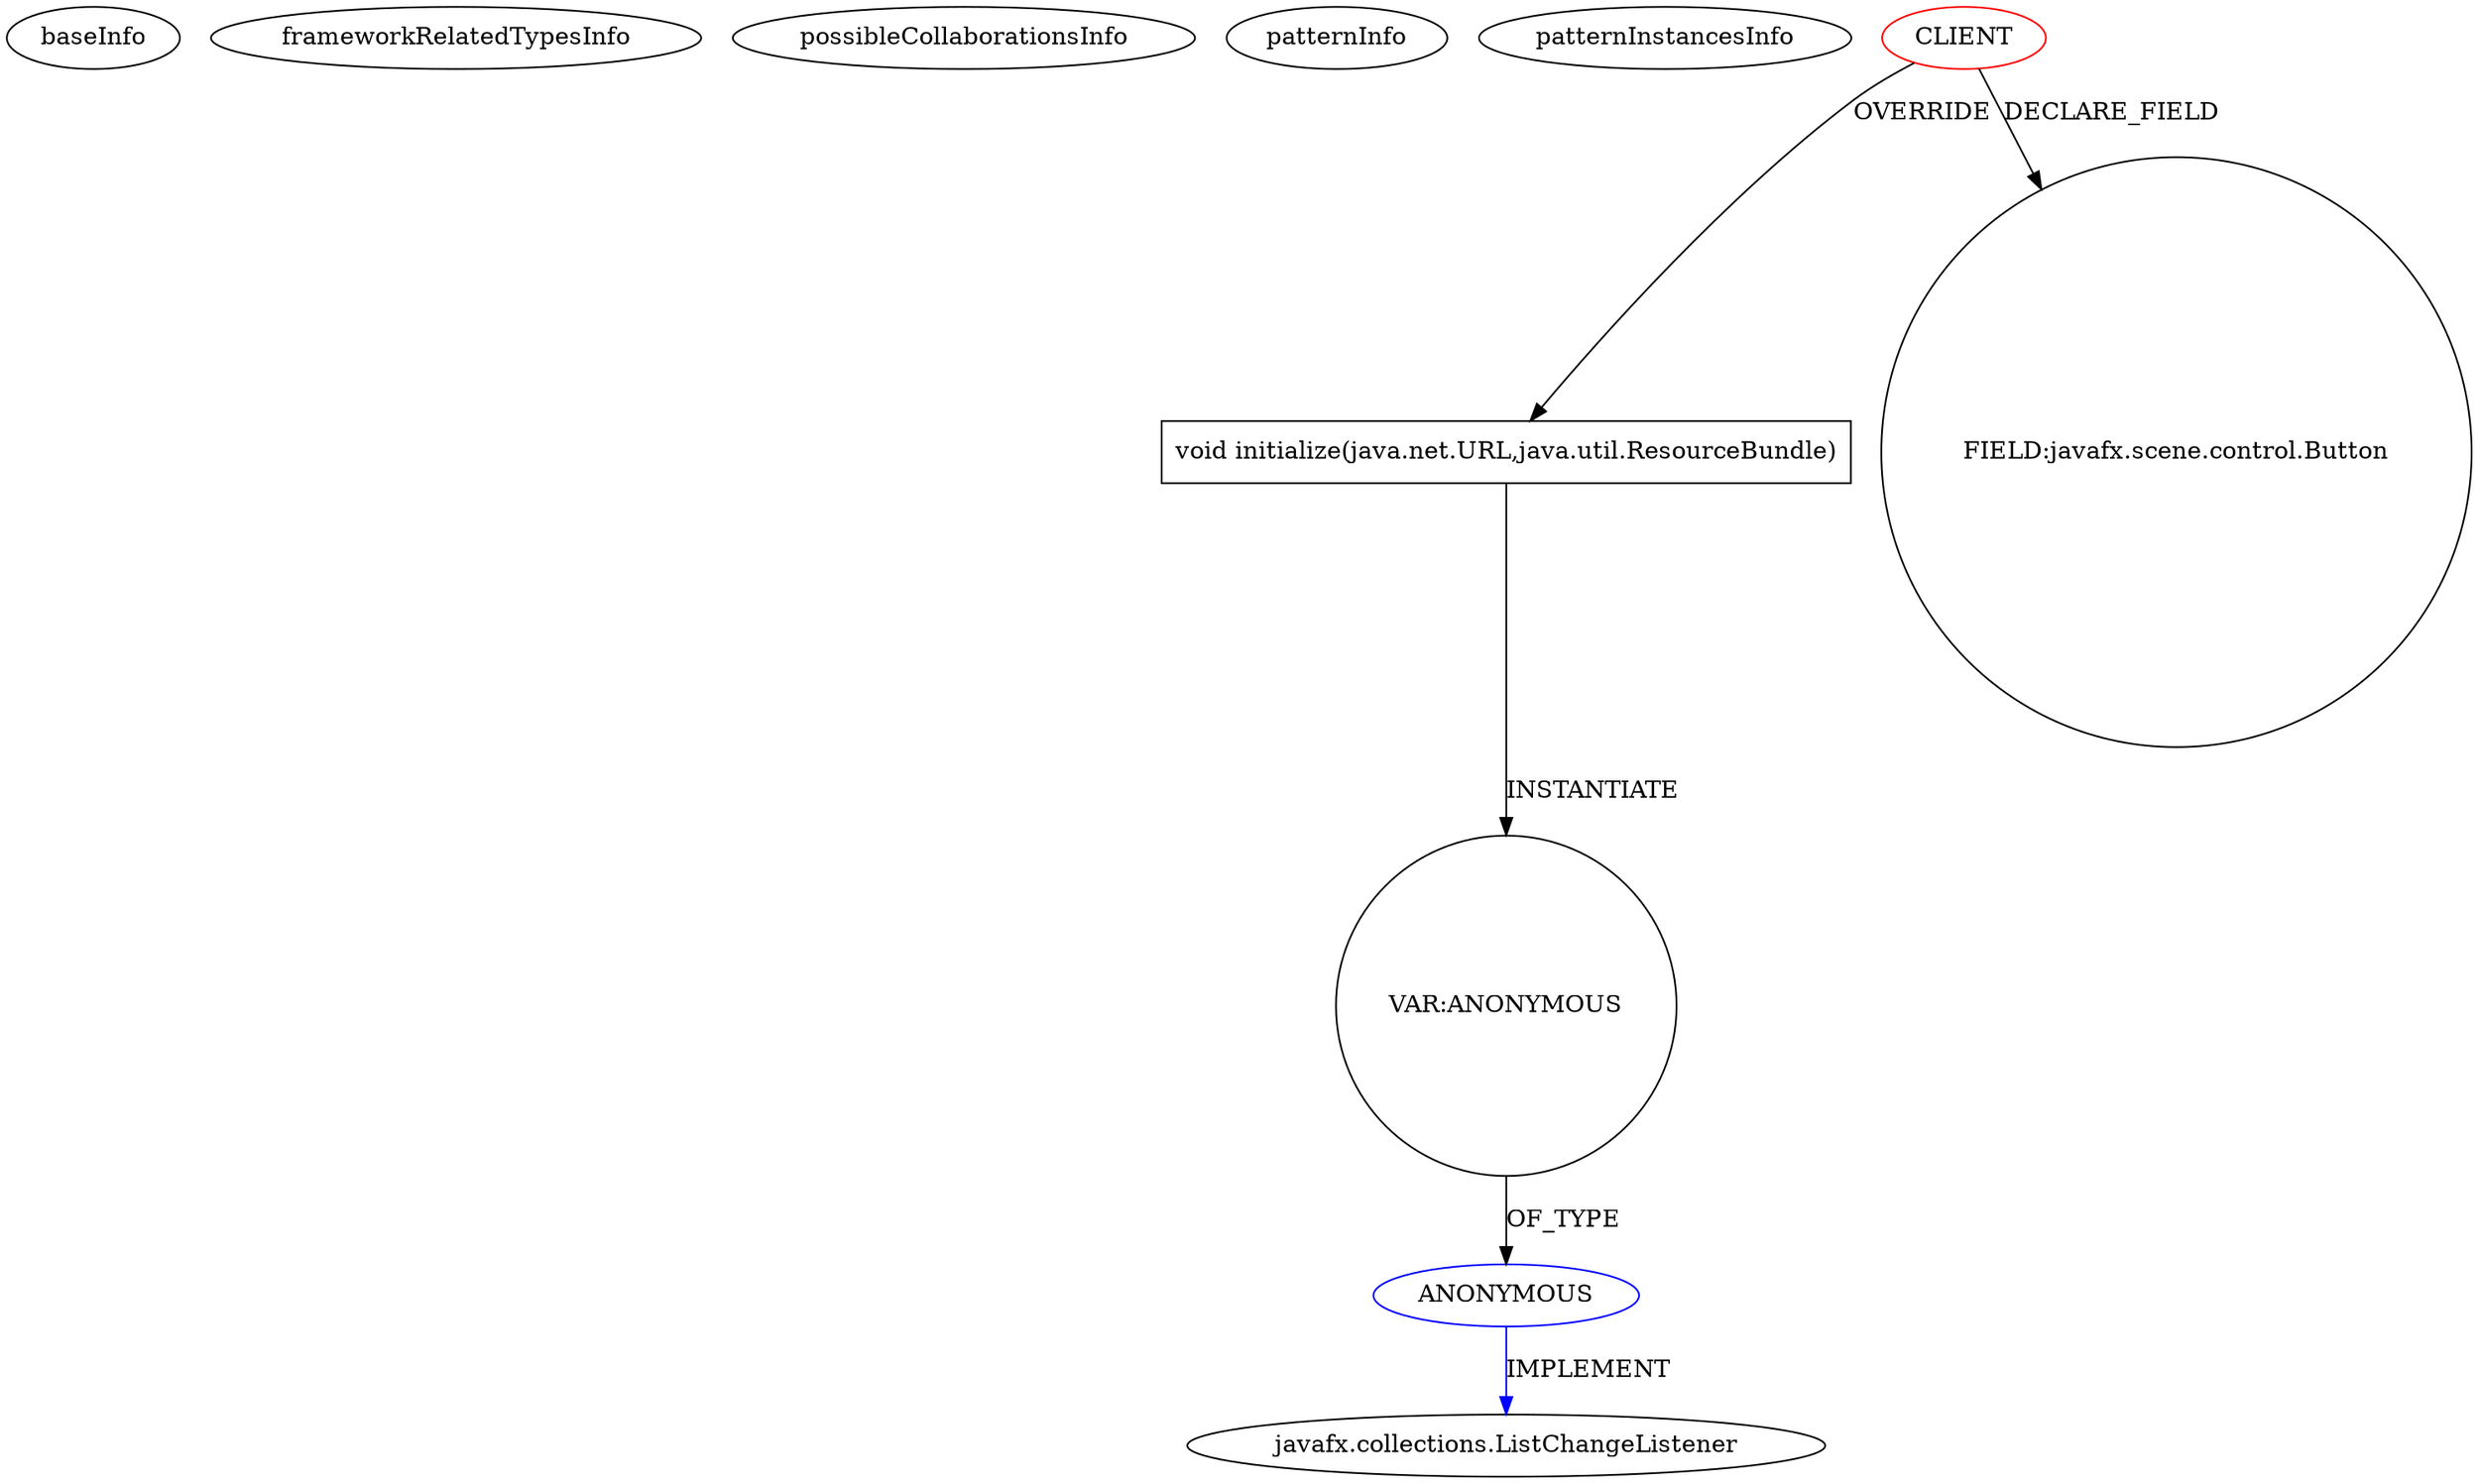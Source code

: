 digraph {
baseInfo[graphId=1763,category="pattern",isAnonymous=false,possibleRelation=false]
frameworkRelatedTypesInfo[]
possibleCollaborationsInfo[]
patternInfo[frequency=2.0,patternRootClient=0]
patternInstancesInfo[0="7thwheel-medaka-chan~/7thwheel-medaka-chan/medaka-chan-master/src/seventhwheel/pos/controller/PosController.java~PosController~30",1="bianconejo-CEFX~/bianconejo-CEFX/CEFX-master/src/cefx/CECommandeController.java~CECommandeController~2084"]
331[label="javafx.collections.ListChangeListener",vertexType="FRAMEWORK_INTERFACE_TYPE",isFrameworkType=false]
330[label="ANONYMOUS",vertexType="REFERENCE_ANONYMOUS_DECLARATION",isFrameworkType=false,color=blue]
329[label="VAR:ANONYMOUS",vertexType="VARIABLE_EXPRESION",isFrameworkType=false,shape=circle]
104[label="void initialize(java.net.URL,java.util.ResourceBundle)",vertexType="OVERRIDING_METHOD_DECLARATION",isFrameworkType=false,shape=box]
0[label="CLIENT",vertexType="ROOT_CLIENT_CLASS_DECLARATION",isFrameworkType=false,color=red]
10[label="FIELD:javafx.scene.control.Button",vertexType="FIELD_DECLARATION",isFrameworkType=false,shape=circle]
0->104[label="OVERRIDE"]
330->331[label="IMPLEMENT",color=blue]
329->330[label="OF_TYPE"]
104->329[label="INSTANTIATE"]
0->10[label="DECLARE_FIELD"]
}
